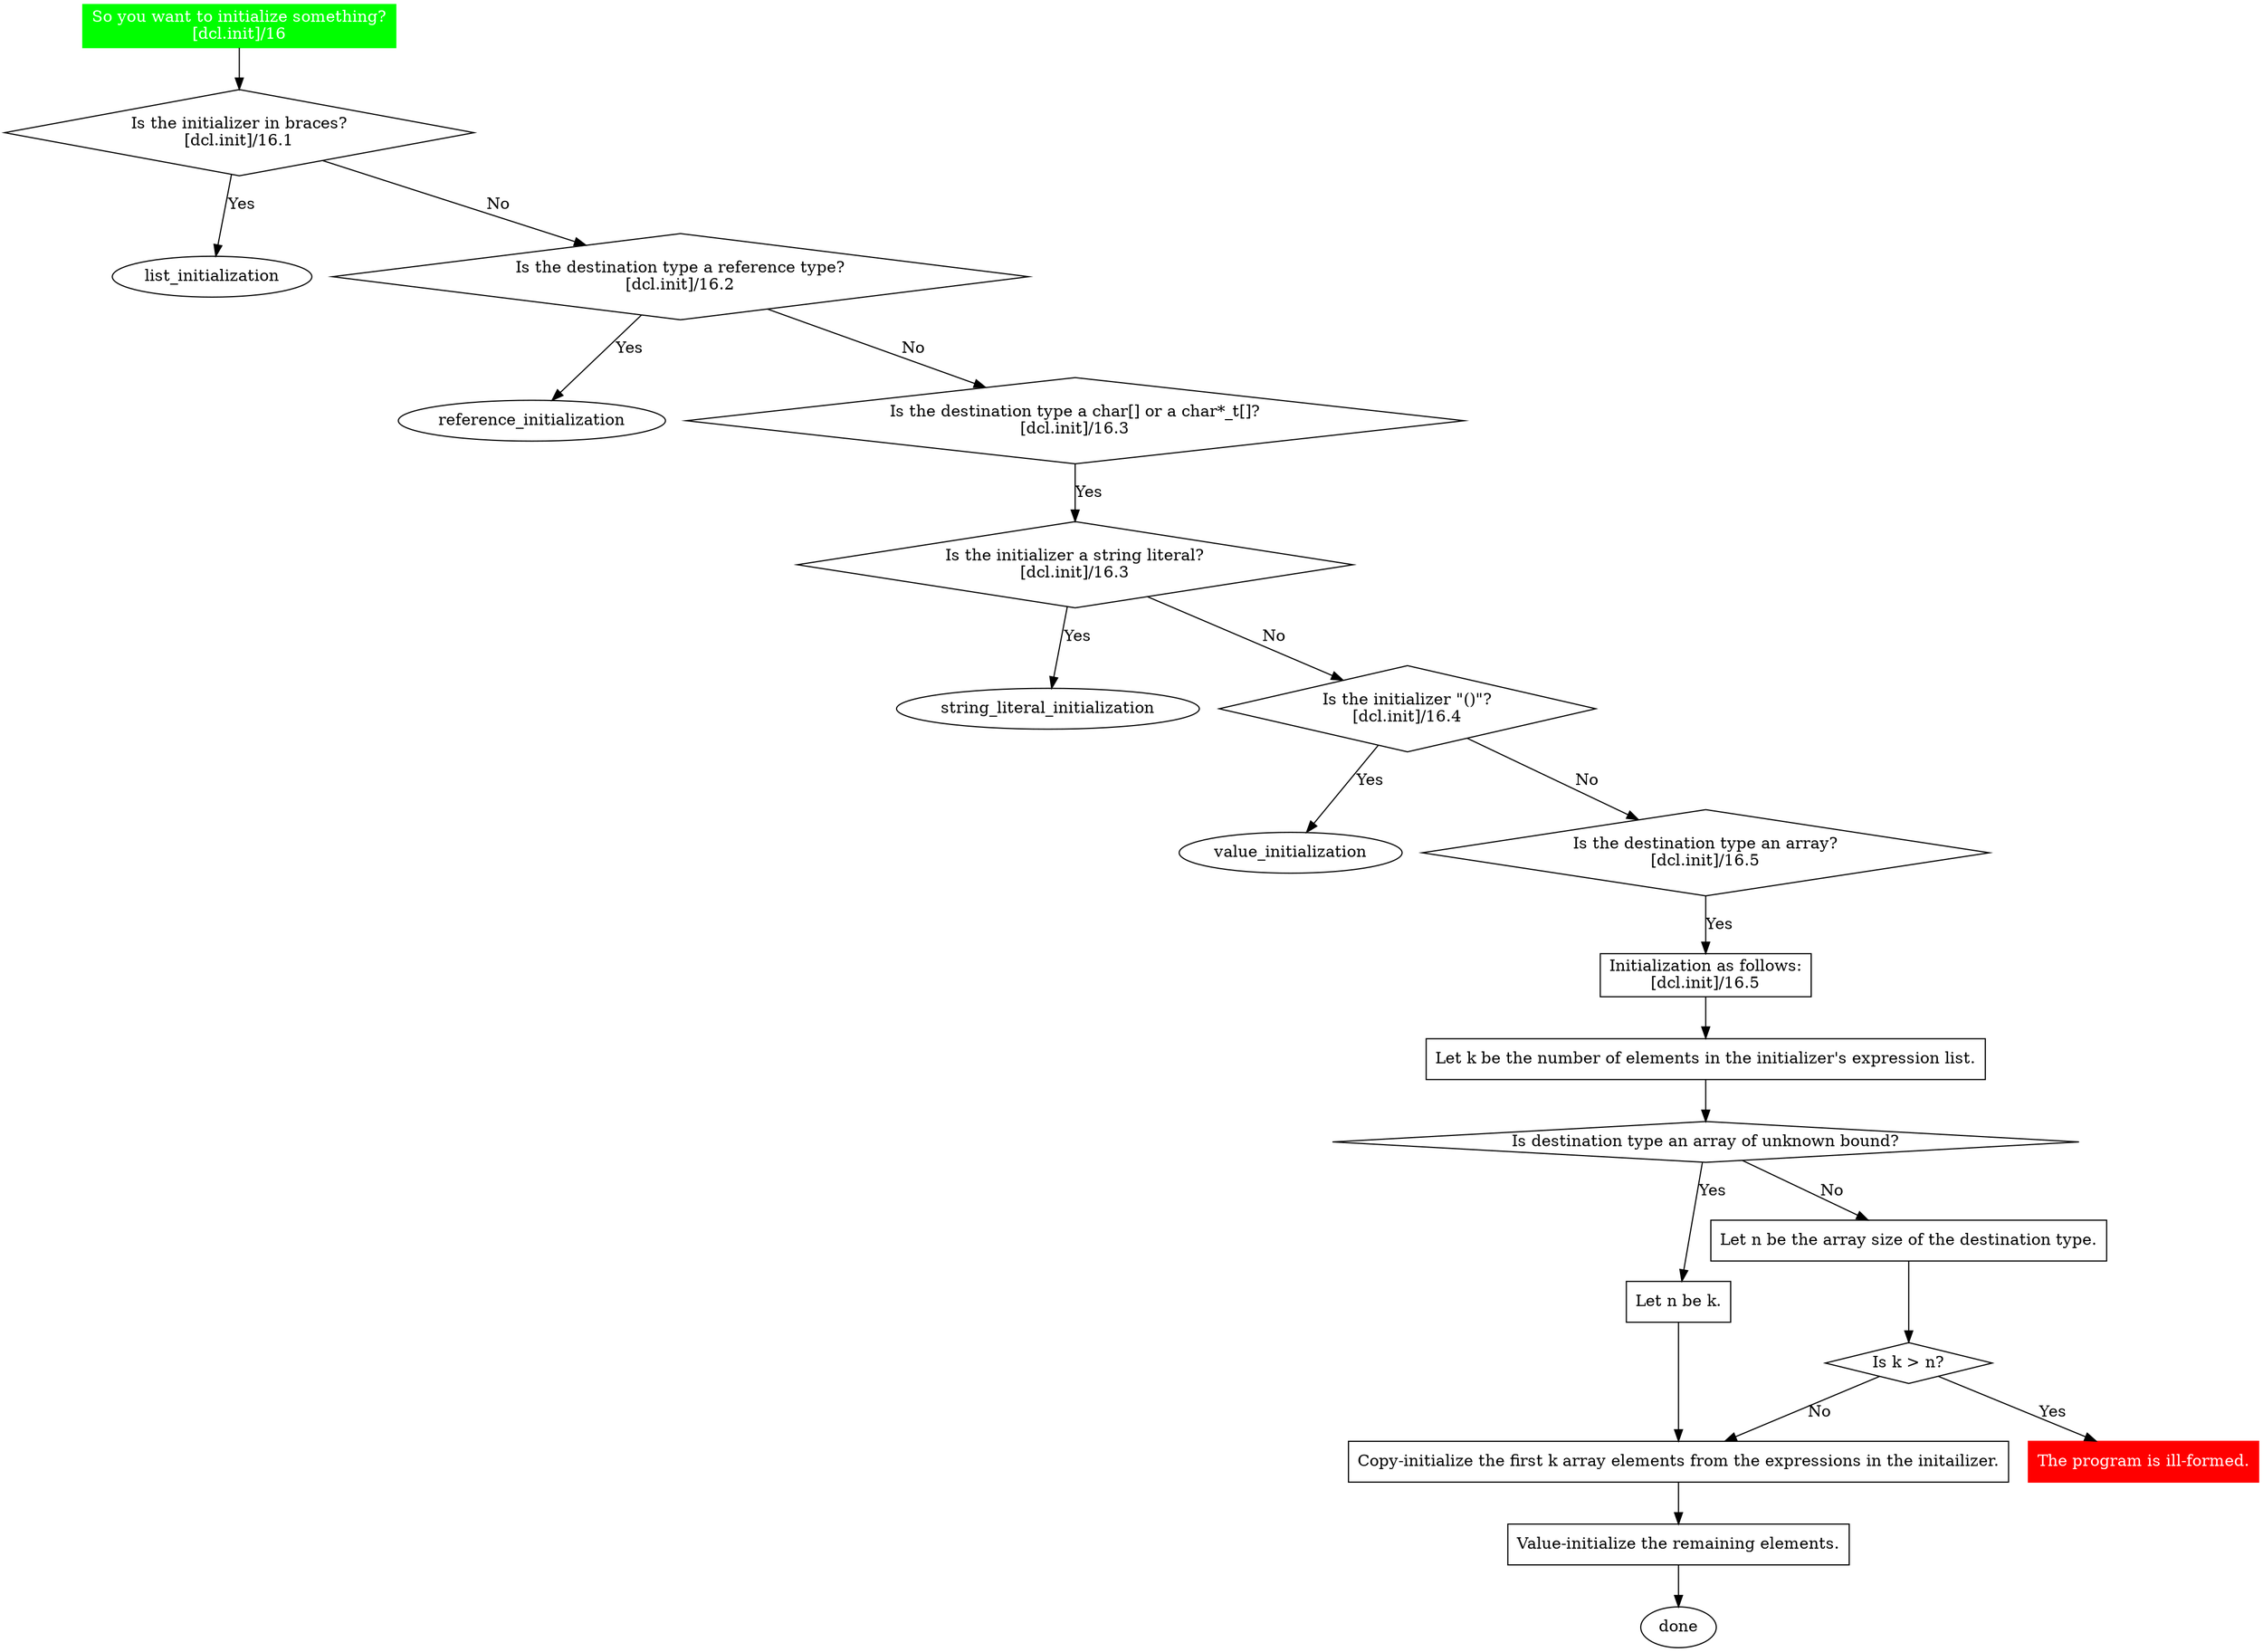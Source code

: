 digraph initialization {
    start [label="So you want to initialize something?\n[dcl.init]/16", style=filled, fillcolor=green, shape=box, color=green, fontcolor=white]
        start -> is_braced

    is_braced [label="Is the initializer in braces?\n[dcl.init]/16.1", shape=diamond]
        is_braced -> list_initialization [label="Yes"]
        is_braced -> is_dest_reference [label="No"]
    
    is_dest_reference [label="Is the destination type a reference type?\n[dcl.init]/16.2", shape=diamond]
        is_dest_reference -> reference_initialization [label="Yes"]
        is_dest_reference -> is_char_arr_init [label="No"]
    
    is_char_arr_init [label="Is the destination type a char[] or a char*_t[]?\n[dcl.init]/16.3", shape=diamond]
        is_char_arr_init -> is_char_arr_literal_init [label="Yes"]
    
    is_char_arr_literal_init [label="Is the initializer a string literal?\n[dcl.init]/16.3", shape=diamond]
        is_char_arr_literal_init -> string_literal_initialization [label="Yes"]
        is_char_arr_literal_init -> is_initializer_empty_parens [label="No"]

    is_initializer_empty_parens [label="Is the initializer \"()\"?\n[dcl.init]/16.4", shape=diamond]
        is_initializer_empty_parens -> value_initialization [label="Yes"]
        is_initializer_empty_parens -> is_dest_array [label="No"]

    is_dest_array[label="Is the destination type an array?\n[dcl.init]/16.5", shape=diamond]
        is_dest_array -> array_initialization_head [label="Yes"]

    subgraph array_initialization {
        array_initialization_head [label="Initialization as follows:\n[dcl.init]/16.5", shape=box]
            array_initialization_head -> array_k_definition
        
        array_k_definition [label="Let k be the number of elements in the initializer's expression list.", shape=box]
            array_k_definition -> array_is_unsized

        array_is_unsized [label = "Is destination type an array of unknown bound?", shape=diamond]
            array_is_unsized -> array_unsized_n_defn [label = "Yes"]
            array_is_unsized -> array_sized_n_defn [label = "No"]
        
        array_unsized_n_defn [label = "Let n be k.", shape=box]
            array_unsized_n_defn -> array_initialize_first_k

        array_sized_n_defn [label = "Let n be the array size of the destination type.", shape=box]
            array_sized_n_defn -> array_k_gt_n

        array_k_gt_n [label = "Is k > n?", shape=diamond]
            array_k_gt_n -> array_k_gt_n_ill_formed [label = "Yes"]
            array_k_gt_n -> array_initialize_first_k [label = "No"]    

        array_k_gt_n_ill_formed [label = "The program is ill-formed.", shape=box, style=filled, color=red, fontcolor=white]

        array_initialize_first_k [label = "Copy-initialize the first k array elements from the expressions in the initailizer.", shape=box]
            array_initialize_first_k -> array_initialize_rest

        array_initialize_rest [label = "Value-initialize the remaining elements.", shape=box]
            array_initialize_rest -> done
    }
}
